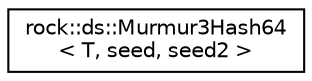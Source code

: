 digraph "类继承关系图"
{
 // LATEX_PDF_SIZE
  edge [fontname="Helvetica",fontsize="10",labelfontname="Helvetica",labelfontsize="10"];
  node [fontname="Helvetica",fontsize="10",shape=record];
  rankdir="LR";
  Node0 [label="rock::ds::Murmur3Hash64\l\< T, seed, seed2 \>",height=0.2,width=0.4,color="black", fillcolor="white", style="filled",URL="$classrock_1_1ds_1_1Murmur3Hash64.html",tooltip=" "];
}
